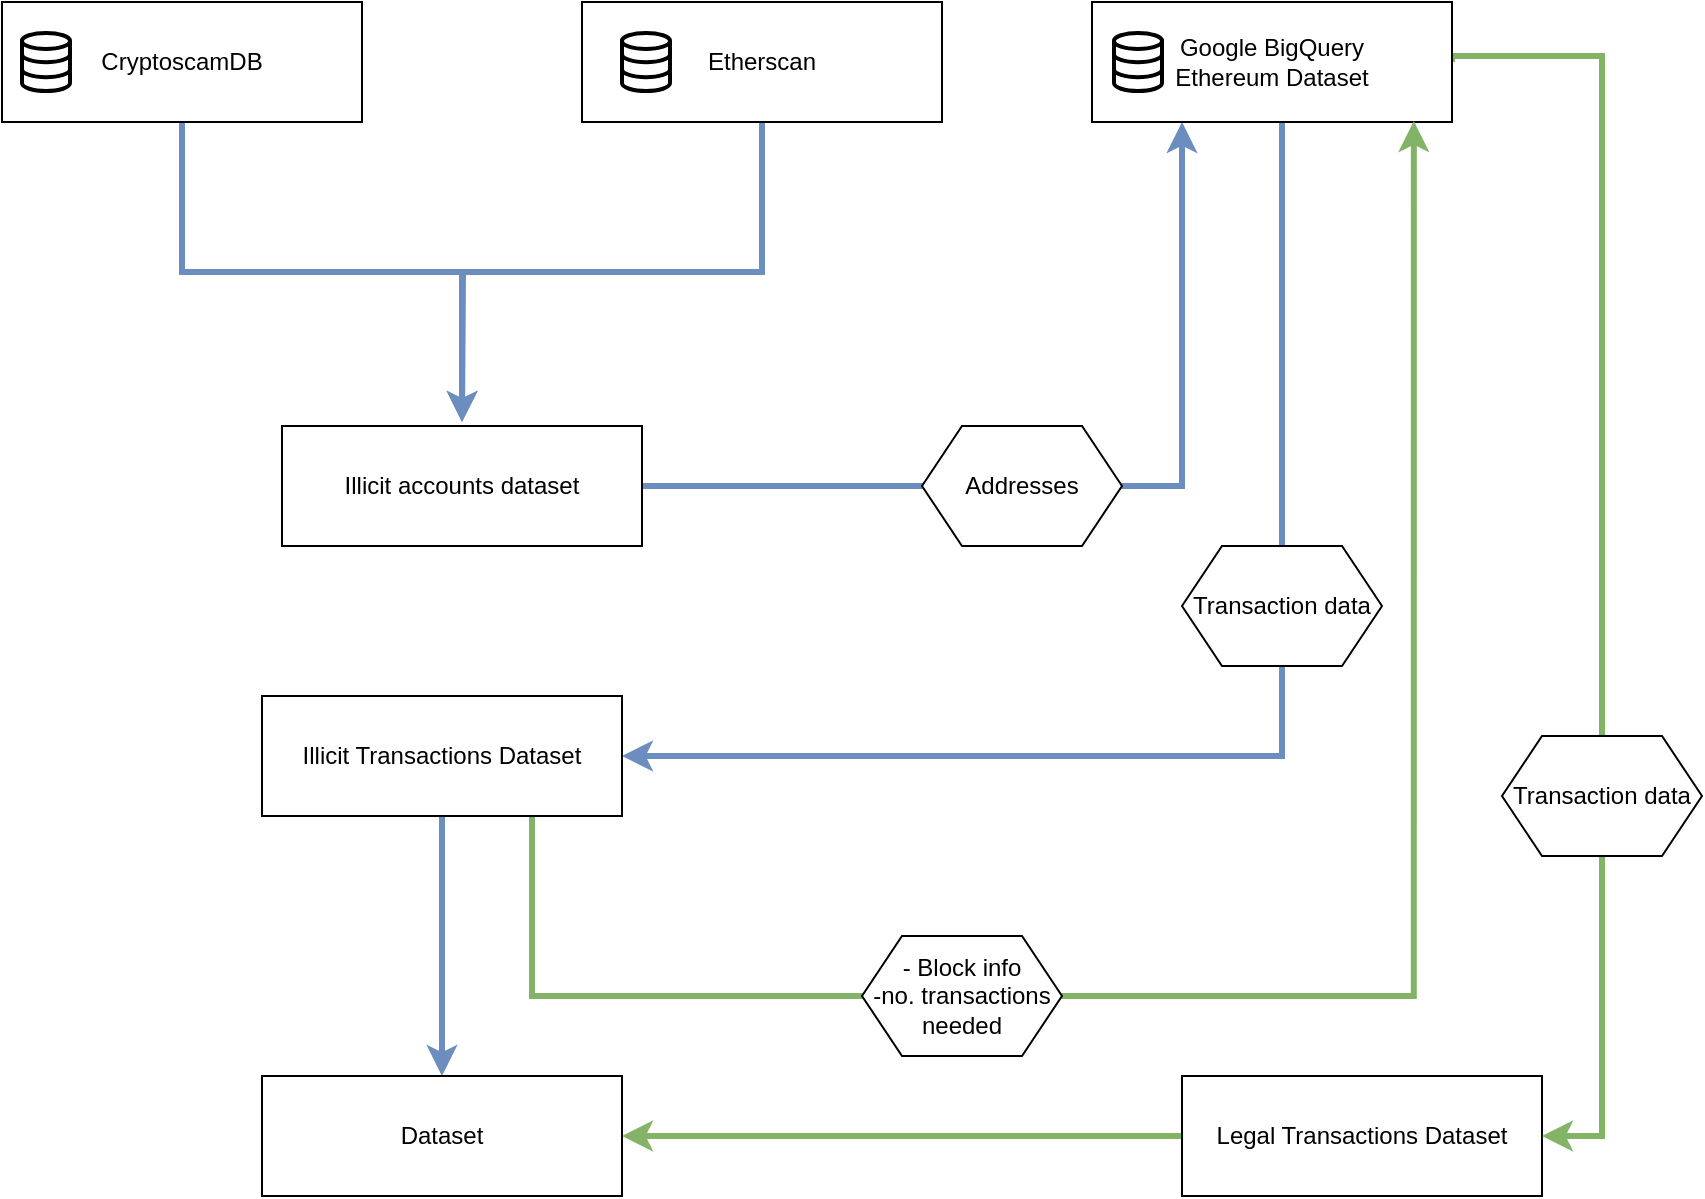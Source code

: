 <mxfile version="20.6.0" type="github"><diagram id="SRoVsA0N8i6mPD2dD0My" name="Page-1"><mxGraphModel dx="1186" dy="736" grid="1" gridSize="10" guides="1" tooltips="1" connect="1" arrows="1" fold="1" page="1" pageScale="1" pageWidth="827" pageHeight="1169" math="0" shadow="0"><root><mxCell id="0"/><mxCell id="1" parent="0"/><mxCell id="n_ADA2iATOAT4tk8rSWe-9" style="edgeStyle=orthogonalEdgeStyle;rounded=0;orthogonalLoop=1;jettySize=auto;html=1;exitX=0.5;exitY=1;exitDx=0;exitDy=0;strokeWidth=3;fillColor=#dae8fc;strokeColor=#6c8ebf;" edge="1" parent="1" source="n_ADA2iATOAT4tk8rSWe-6"><mxGeometry relative="1" as="geometry"><mxPoint x="250" y="553" as="targetPoint"/></mxGeometry></mxCell><mxCell id="n_ADA2iATOAT4tk8rSWe-6" value="CryptoscamDB" style="rounded=0;whiteSpace=wrap;html=1;" vertex="1" parent="1"><mxGeometry x="20" y="343" width="180" height="60" as="geometry"/></mxCell><mxCell id="n_ADA2iATOAT4tk8rSWe-10" style="edgeStyle=orthogonalEdgeStyle;rounded=0;orthogonalLoop=1;jettySize=auto;html=1;exitX=0.5;exitY=1;exitDx=0;exitDy=0;entryX=0.5;entryY=0;entryDx=0;entryDy=0;strokeWidth=3;fillColor=#dae8fc;strokeColor=#6c8ebf;" edge="1" parent="1" source="n_ADA2iATOAT4tk8rSWe-7"><mxGeometry relative="1" as="geometry"><mxPoint x="250" y="553" as="targetPoint"/><Array as="points"><mxPoint x="400" y="478"/><mxPoint x="250" y="478"/></Array></mxGeometry></mxCell><mxCell id="n_ADA2iATOAT4tk8rSWe-7" value="Etherscan" style="rounded=0;whiteSpace=wrap;html=1;" vertex="1" parent="1"><mxGeometry x="310" y="343" width="180" height="60" as="geometry"/></mxCell><mxCell id="n_ADA2iATOAT4tk8rSWe-56" style="edgeStyle=orthogonalEdgeStyle;rounded=0;orthogonalLoop=1;jettySize=auto;html=1;entryX=0.5;entryY=0;entryDx=0;entryDy=0;exitX=0.5;exitY=1;exitDx=0;exitDy=0;fillColor=#dae8fc;strokeColor=#6c8ebf;strokeWidth=3;" edge="1" parent="1" source="n_ADA2iATOAT4tk8rSWe-61" target="n_ADA2iATOAT4tk8rSWe-13"><mxGeometry relative="1" as="geometry"><mxPoint x="380" y="710" as="sourcePoint"/></mxGeometry></mxCell><mxCell id="n_ADA2iATOAT4tk8rSWe-66" style="edgeStyle=orthogonalEdgeStyle;rounded=0;orthogonalLoop=1;jettySize=auto;html=1;exitX=0.5;exitY=1;exitDx=0;exitDy=0;" edge="1" parent="1" source="n_ADA2iATOAT4tk8rSWe-8"><mxGeometry relative="1" as="geometry"><mxPoint x="250" y="600" as="targetPoint"/></mxGeometry></mxCell><mxCell id="n_ADA2iATOAT4tk8rSWe-68" style="edgeStyle=orthogonalEdgeStyle;rounded=0;orthogonalLoop=1;jettySize=auto;html=1;exitX=1;exitY=0.5;exitDx=0;exitDy=0;entryX=0.25;entryY=1;entryDx=0;entryDy=0;fillColor=#dae8fc;strokeColor=#6c8ebf;strokeWidth=3;" edge="1" parent="1" source="n_ADA2iATOAT4tk8rSWe-8" target="n_ADA2iATOAT4tk8rSWe-51"><mxGeometry relative="1" as="geometry"/></mxCell><mxCell id="n_ADA2iATOAT4tk8rSWe-8" value="Illicit accounts dataset" style="rounded=0;whiteSpace=wrap;html=1;" vertex="1" parent="1"><mxGeometry x="160" y="555" width="180" height="60" as="geometry"/></mxCell><mxCell id="n_ADA2iATOAT4tk8rSWe-25" style="edgeStyle=orthogonalEdgeStyle;rounded=0;orthogonalLoop=1;jettySize=auto;html=1;exitX=0;exitY=0.5;exitDx=0;exitDy=0;fillColor=#d5e8d4;strokeColor=#82b366;strokeWidth=3;" edge="1" parent="1" source="n_ADA2iATOAT4tk8rSWe-11" target="n_ADA2iATOAT4tk8rSWe-13"><mxGeometry relative="1" as="geometry"/></mxCell><mxCell id="n_ADA2iATOAT4tk8rSWe-11" value="Legal Transactions Dataset" style="rounded=0;whiteSpace=wrap;html=1;" vertex="1" parent="1"><mxGeometry x="610" y="880" width="180" height="60" as="geometry"/></mxCell><mxCell id="n_ADA2iATOAT4tk8rSWe-13" value="Dataset" style="whiteSpace=wrap;html=1;rounded=0;" vertex="1" parent="1"><mxGeometry x="150" y="880" width="180" height="60" as="geometry"/></mxCell><mxCell id="n_ADA2iATOAT4tk8rSWe-46" value="" style="html=1;verticalLabelPosition=bottom;align=center;labelBackgroundColor=#ffffff;verticalAlign=top;strokeWidth=2;strokeColor=#000000;shadow=0;dashed=0;shape=mxgraph.ios7.icons.data;" vertex="1" parent="1"><mxGeometry x="30" y="358.45" width="24" height="29.1" as="geometry"/></mxCell><mxCell id="n_ADA2iATOAT4tk8rSWe-47" value="" style="html=1;verticalLabelPosition=bottom;align=center;labelBackgroundColor=#ffffff;verticalAlign=top;strokeWidth=2;strokeColor=#000000;shadow=0;dashed=0;shape=mxgraph.ios7.icons.data;" vertex="1" parent="1"><mxGeometry x="330" y="358.45" width="24" height="29.1" as="geometry"/></mxCell><mxCell id="n_ADA2iATOAT4tk8rSWe-67" style="edgeStyle=orthogonalEdgeStyle;rounded=0;orthogonalLoop=1;jettySize=auto;html=1;exitX=0.5;exitY=1;exitDx=0;exitDy=0;entryX=1;entryY=0.5;entryDx=0;entryDy=0;fillColor=#dae8fc;strokeColor=#6c8ebf;strokeWidth=3;" edge="1" parent="1" source="n_ADA2iATOAT4tk8rSWe-51" target="n_ADA2iATOAT4tk8rSWe-61"><mxGeometry relative="1" as="geometry"><Array as="points"><mxPoint x="660" y="400"/><mxPoint x="660" y="720"/></Array></mxGeometry></mxCell><mxCell id="n_ADA2iATOAT4tk8rSWe-70" style="edgeStyle=orthogonalEdgeStyle;rounded=0;orthogonalLoop=1;jettySize=auto;html=1;exitX=1;exitY=0.5;exitDx=0;exitDy=0;entryX=1;entryY=0.5;entryDx=0;entryDy=0;strokeWidth=3;fillColor=#d5e8d4;strokeColor=#82b366;" edge="1" parent="1" source="n_ADA2iATOAT4tk8rSWe-51" target="n_ADA2iATOAT4tk8rSWe-11"><mxGeometry relative="1" as="geometry"><Array as="points"><mxPoint x="820" y="370"/><mxPoint x="820" y="910"/></Array></mxGeometry></mxCell><mxCell id="n_ADA2iATOAT4tk8rSWe-51" value="Google BigQuery&lt;br&gt;Ethereum Dataset" style="rounded=0;whiteSpace=wrap;html=1;" vertex="1" parent="1"><mxGeometry x="565" y="343" width="180" height="60" as="geometry"/></mxCell><mxCell id="n_ADA2iATOAT4tk8rSWe-52" value="" style="html=1;verticalLabelPosition=bottom;align=center;labelBackgroundColor=#ffffff;verticalAlign=top;strokeWidth=2;strokeColor=#000000;shadow=0;dashed=0;shape=mxgraph.ios7.icons.data;" vertex="1" parent="1"><mxGeometry x="576" y="358.45" width="24" height="29.1" as="geometry"/></mxCell><mxCell id="n_ADA2iATOAT4tk8rSWe-72" style="edgeStyle=orthogonalEdgeStyle;rounded=0;orthogonalLoop=1;jettySize=auto;html=1;exitX=0.75;exitY=1;exitDx=0;exitDy=0;entryX=0.894;entryY=0.992;entryDx=0;entryDy=0;entryPerimeter=0;strokeWidth=3;fillColor=#d5e8d4;strokeColor=#82b366;" edge="1" parent="1" source="n_ADA2iATOAT4tk8rSWe-61" target="n_ADA2iATOAT4tk8rSWe-51"><mxGeometry relative="1" as="geometry"><Array as="points"><mxPoint x="285" y="840"/><mxPoint x="726" y="840"/></Array></mxGeometry></mxCell><mxCell id="n_ADA2iATOAT4tk8rSWe-61" value="Illicit Transactions Dataset" style="rounded=0;whiteSpace=wrap;html=1;strokeColor=#000000;" vertex="1" parent="1"><mxGeometry x="150" y="690" width="180" height="60" as="geometry"/></mxCell><mxCell id="n_ADA2iATOAT4tk8rSWe-96" value="- Block info&lt;br&gt;-no. transactions needed" style="shape=hexagon;perimeter=hexagonPerimeter2;whiteSpace=wrap;html=1;fixedSize=1;strokeColor=#000000;" vertex="1" parent="1"><mxGeometry x="450" y="810" width="100" height="60" as="geometry"/></mxCell><mxCell id="n_ADA2iATOAT4tk8rSWe-97" value="Addresses" style="shape=hexagon;perimeter=hexagonPerimeter2;whiteSpace=wrap;html=1;fixedSize=1;strokeColor=#000000;" vertex="1" parent="1"><mxGeometry x="480" y="555" width="100" height="60" as="geometry"/></mxCell><mxCell id="n_ADA2iATOAT4tk8rSWe-100" value="Transaction data" style="shape=hexagon;perimeter=hexagonPerimeter2;whiteSpace=wrap;html=1;fixedSize=1;strokeColor=#000000;" vertex="1" parent="1"><mxGeometry x="610" y="615" width="100" height="60" as="geometry"/></mxCell><mxCell id="n_ADA2iATOAT4tk8rSWe-103" value="Transaction data" style="shape=hexagon;perimeter=hexagonPerimeter2;whiteSpace=wrap;html=1;fixedSize=1;strokeColor=#000000;" vertex="1" parent="1"><mxGeometry x="770" y="710" width="100" height="60" as="geometry"/></mxCell></root></mxGraphModel></diagram></mxfile>